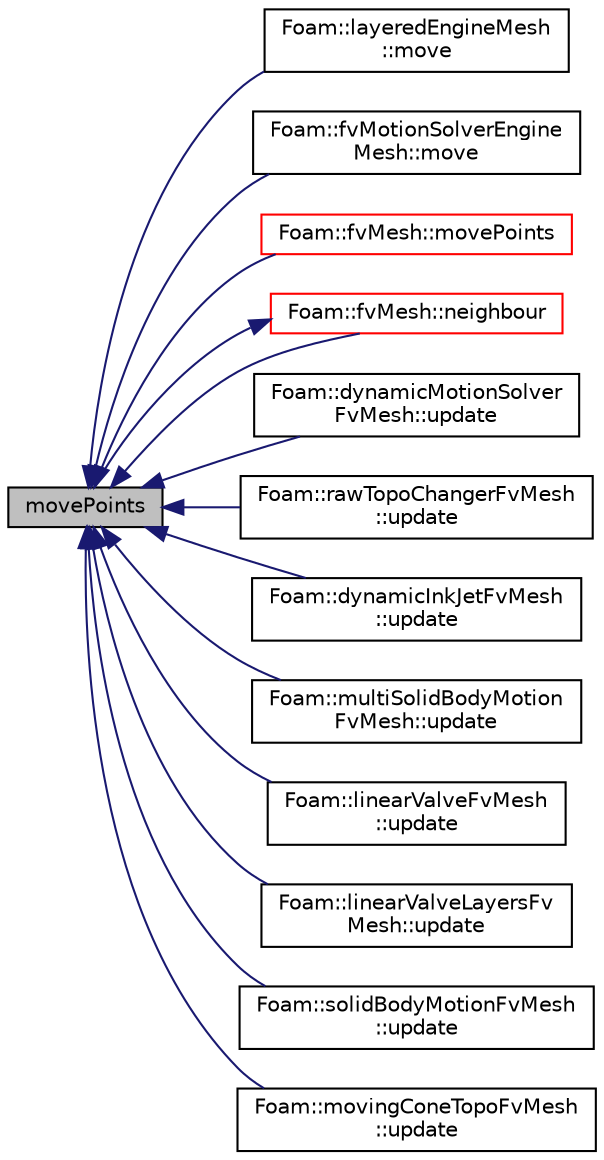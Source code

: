 digraph "movePoints"
{
  bgcolor="transparent";
  edge [fontname="Helvetica",fontsize="10",labelfontname="Helvetica",labelfontsize="10"];
  node [fontname="Helvetica",fontsize="10",shape=record];
  rankdir="LR";
  Node1 [label="movePoints",height=0.2,width=0.4,color="black", fillcolor="grey75", style="filled", fontcolor="black"];
  Node1 -> Node2 [dir="back",color="midnightblue",fontsize="10",style="solid",fontname="Helvetica"];
  Node2 [label="Foam::layeredEngineMesh\l::move",height=0.2,width=0.4,color="black",URL="$a01299.html#a68c0b61b84e4e095b6463cadc275adae"];
  Node1 -> Node3 [dir="back",color="midnightblue",fontsize="10",style="solid",fontname="Helvetica"];
  Node3 [label="Foam::fvMotionSolverEngine\lMesh::move",height=0.2,width=0.4,color="black",URL="$a00897.html#a68c0b61b84e4e095b6463cadc275adae"];
  Node1 -> Node4 [dir="back",color="midnightblue",fontsize="10",style="solid",fontname="Helvetica"];
  Node4 [label="Foam::fvMesh::movePoints",height=0.2,width=0.4,color="red",URL="$a00889.html#a3693c648bea2e99054cbbb75d4bf4e4d",tooltip="Move points, returns volumes swept by faces in motion. "];
  Node1 -> Node5 [dir="back",color="midnightblue",fontsize="10",style="solid",fontname="Helvetica"];
  Node5 [label="Foam::fvMesh::neighbour",height=0.2,width=0.4,color="red",URL="$a00889.html#a942a1cffef163625ee3408ae1f057dec",tooltip="Internal face neighbour. "];
  Node5 -> Node1 [dir="back",color="midnightblue",fontsize="10",style="solid",fontname="Helvetica"];
  Node1 -> Node6 [dir="back",color="midnightblue",fontsize="10",style="solid",fontname="Helvetica"];
  Node6 [label="Foam::dynamicMotionSolver\lFvMesh::update",height=0.2,width=0.4,color="black",URL="$a00614.html#aa2aac016e2bf7b5bd2b271786c2791aa",tooltip="Update the mesh for both mesh motion and topology change. "];
  Node1 -> Node7 [dir="back",color="midnightblue",fontsize="10",style="solid",fontname="Helvetica"];
  Node7 [label="Foam::rawTopoChangerFvMesh\l::update",height=0.2,width=0.4,color="black",URL="$a02122.html#aa2aac016e2bf7b5bd2b271786c2791aa",tooltip="Update the mesh for both mesh motion and topology change. "];
  Node1 -> Node8 [dir="back",color="midnightblue",fontsize="10",style="solid",fontname="Helvetica"];
  Node8 [label="Foam::dynamicInkJetFvMesh\l::update",height=0.2,width=0.4,color="black",URL="$a00610.html#aa2aac016e2bf7b5bd2b271786c2791aa",tooltip="Update the mesh for both mesh motion and topology change. "];
  Node1 -> Node9 [dir="back",color="midnightblue",fontsize="10",style="solid",fontname="Helvetica"];
  Node9 [label="Foam::multiSolidBodyMotion\lFvMesh::update",height=0.2,width=0.4,color="black",URL="$a01593.html#aa2aac016e2bf7b5bd2b271786c2791aa",tooltip="Update the mesh for both mesh motion and topology change. "];
  Node1 -> Node10 [dir="back",color="midnightblue",fontsize="10",style="solid",fontname="Helvetica"];
  Node10 [label="Foam::linearValveFvMesh\l::update",height=0.2,width=0.4,color="black",URL="$a01374.html#ac5c54df7ed3b930268c8d7752c101725",tooltip="Update the mesh for both mesh motion and topology change. "];
  Node1 -> Node11 [dir="back",color="midnightblue",fontsize="10",style="solid",fontname="Helvetica"];
  Node11 [label="Foam::linearValveLayersFv\lMesh::update",height=0.2,width=0.4,color="black",URL="$a01375.html#ac5c54df7ed3b930268c8d7752c101725",tooltip="Update the mesh for both mesh motion and topology change. "];
  Node1 -> Node12 [dir="back",color="midnightblue",fontsize="10",style="solid",fontname="Helvetica"];
  Node12 [label="Foam::solidBodyMotionFvMesh\l::update",height=0.2,width=0.4,color="black",URL="$a02433.html#aa2aac016e2bf7b5bd2b271786c2791aa",tooltip="Update the mesh for both mesh motion and topology change. "];
  Node1 -> Node13 [dir="back",color="midnightblue",fontsize="10",style="solid",fontname="Helvetica"];
  Node13 [label="Foam::movingConeTopoFvMesh\l::update",height=0.2,width=0.4,color="black",URL="$a01569.html#aa2aac016e2bf7b5bd2b271786c2791aa",tooltip="Update the mesh for both mesh motion and topology change. "];
}
